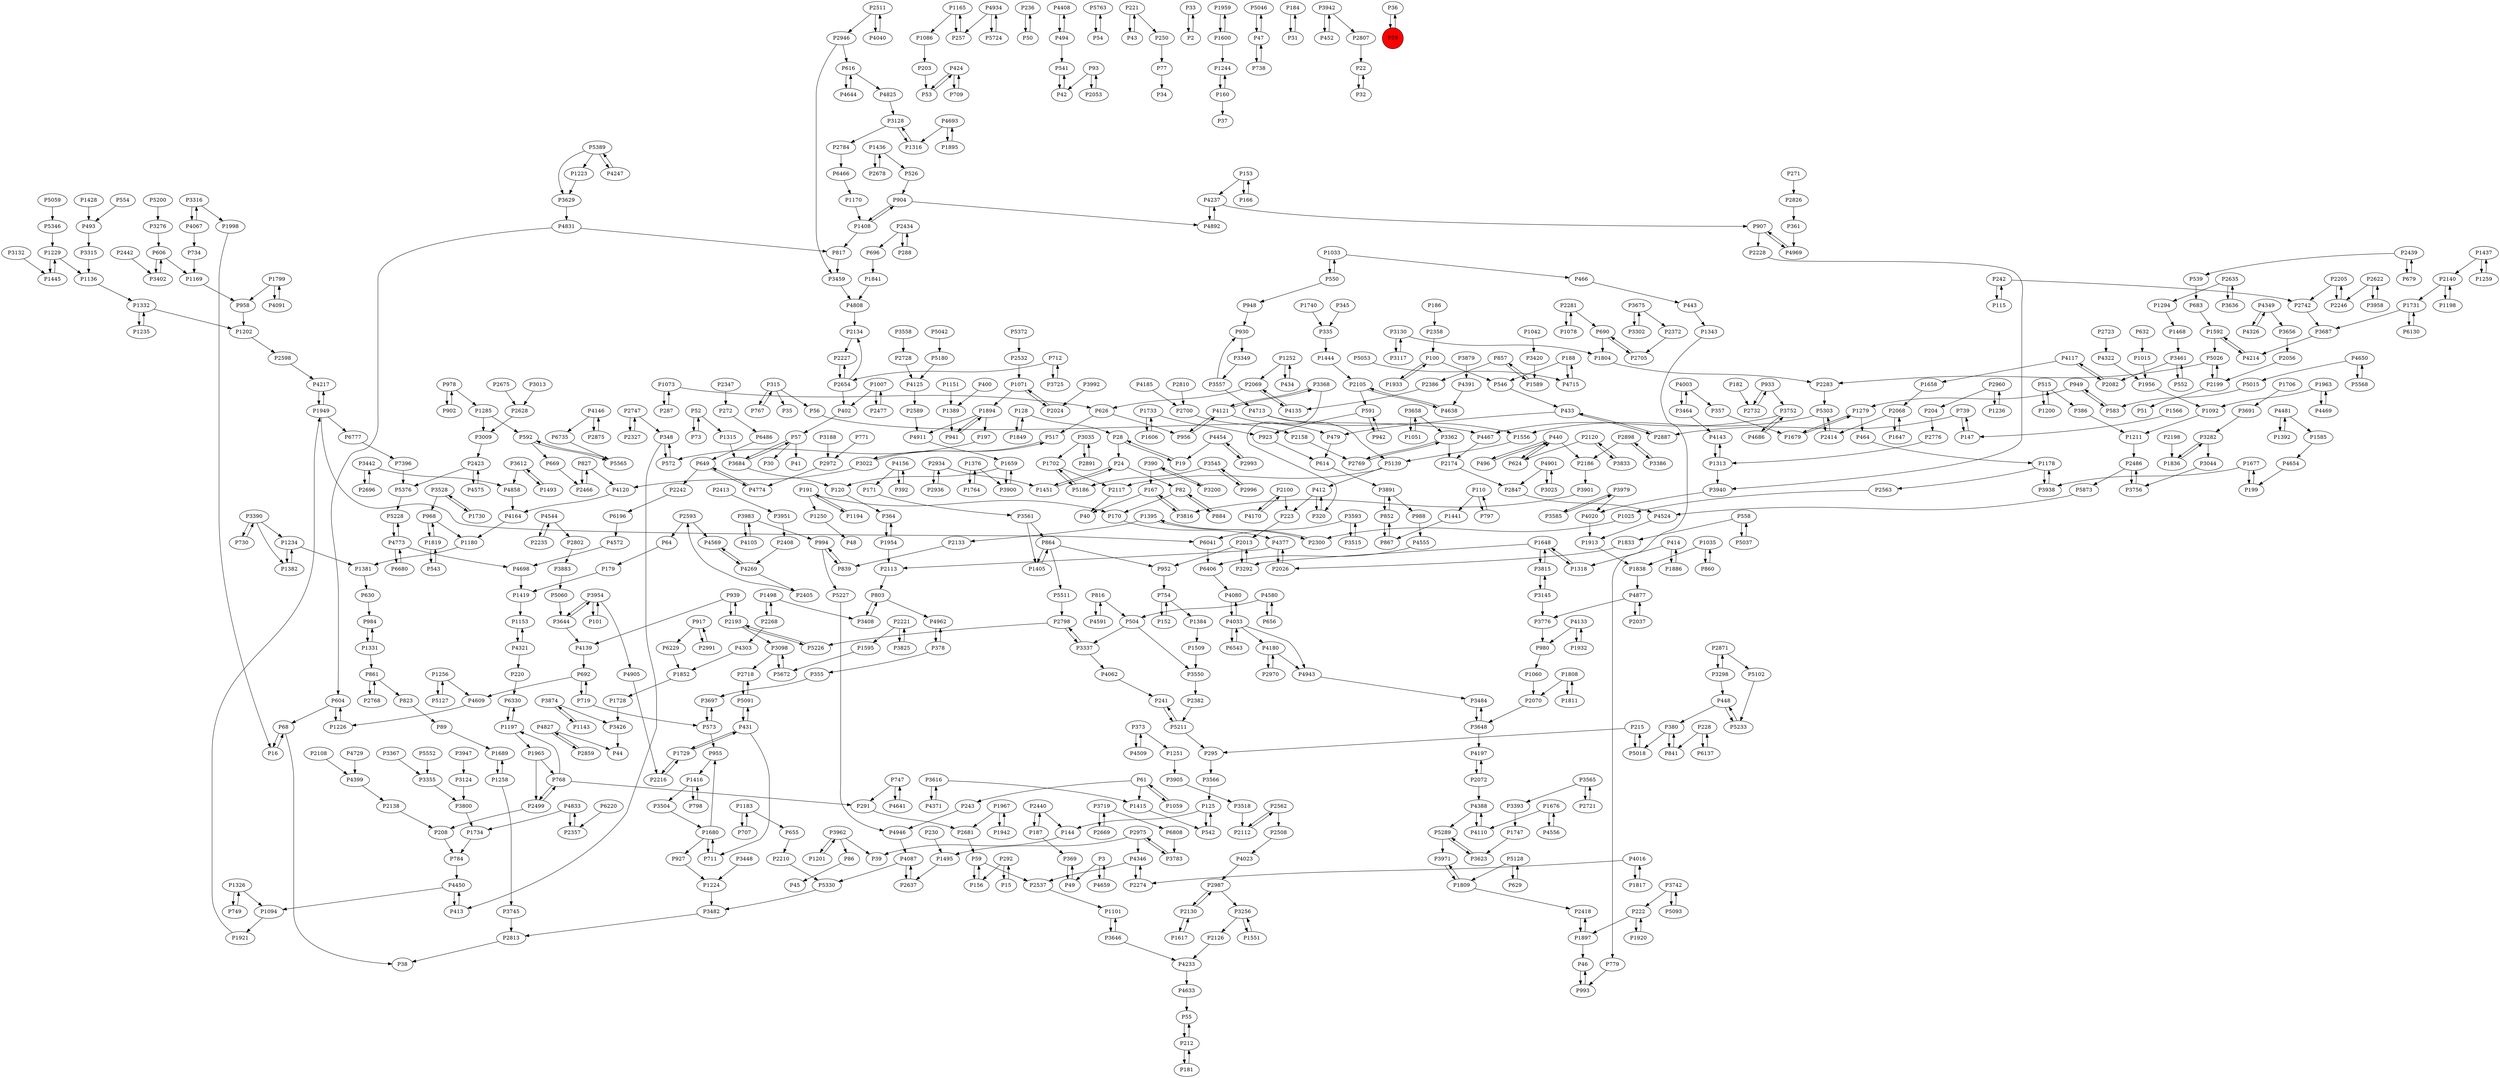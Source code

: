 digraph {
	P1428 -> P493
	P5873 -> P4524
	P1211 -> P2486
	P4133 -> P1932
	P1498 -> P3408
	P1921 -> P1949
	P433 -> P479
	P2442 -> P3402
	P968 -> P1180
	P1256 -> P5127
	P3188 -> P2972
	P4877 -> P2037
	P3905 -> P3518
	P1315 -> P3684
	P6196 -> P4572
	P424 -> P53
	P2072 -> P4197
	P2358 -> P100
	P816 -> P4591
	P5303 -> P1556
	P4962 -> P378
	P2802 -> P3883
	P2696 -> P3442
	P1392 -> P4481
	P1007 -> P2477
	P6680 -> P4773
	P1258 -> P1689
	P2300 -> P1395
	P4143 -> P1313
	P1702 -> P5186
	P355 -> P3697
	P1731 -> P3687
	P3992 -> P2024
	P1165 -> P257
	P89 -> P1689
	P3130 -> P1804
	P4654 -> P199
	P3282 -> P3044
	P504 -> P3337
	P3958 -> P2622
	P4033 -> P6543
	P4575 -> P2423
	P236 -> P50
	P3783 -> P2975
	P2327 -> P2747
	P939 -> P2193
	P2946 -> P3459
	P907 -> P2228
	P816 -> P504
	P4408 -> P494
	P3117 -> P3130
	P1007 -> P402
	P839 -> P994
	P5042 -> P5180
	P5763 -> P54
	P357 -> P1679
	P1747 -> P3623
	P3697 -> P573
	P3691 -> P3282
	P616 -> P4644
	P1376 -> P1764
	P2440 -> P144
	P4033 -> P4180
	P4197 -> P2072
	P221 -> P43
	P5211 -> P241
	P1252 -> P434
	P242 -> P115
	P554 -> P493
	P4105 -> P3983
	P591 -> P923
	P33 -> P2
	P768 -> P1197
	P2654 -> P2134
	P4020 -> P1913
	P320 -> P412
	P504 -> P3550
	P3954 -> P101
	P2747 -> P2327
	P1959 -> P1600
	P1676 -> P4556
	P1804 -> P2283
	P4121 -> P956
	P2728 -> P4125
	P3648 -> P4197
	P1234 -> P1381
	P4773 -> P4698
	P2700 -> P2158
	P5211 -> P295
	P4825 -> P3128
	P4391 -> P4638
	P5128 -> P1809
	P3900 -> P1659
	P2130 -> P2987
	P2871 -> P3298
	P2134 -> P2227
	P3719 -> P6808
	P4729 -> P4399
	P1033 -> P466
	P52 -> P1315
	P4349 -> P3656
	P5289 -> P3623
	P2130 -> P1617
	P364 -> P1954
	P5376 -> P5228
	P2108 -> P4399
	P5046 -> P47
	P2477 -> P1007
	P1689 -> P1258
	P3302 -> P3675
	P3362 -> P2769
	P2486 -> P5873
	P3883 -> P5060
	P1894 -> P197
	P2056 -> P2199
	P335 -> P1444
	P292 -> P15
	P3461 -> P552
	P1092 -> P1211
	P6777 -> P7396
	P3646 -> P4233
	P3528 -> P968
	P754 -> P1384
	P558 -> P5037
	P184 -> P31
	P3464 -> P4003
	P1384 -> P1509
	P2440 -> P187
	P1731 -> P6130
	P2268 -> P4303
	P1331 -> P984
	P1416 -> P798
	P4237 -> P4892
	P2993 -> P4454
	P228 -> P6137
	P2227 -> P2654
	P1819 -> P968
	P2439 -> P539
	P3616 -> P4371
	P5139 -> P412
	P4087 -> P2637
	P4715 -> P188
	P2070 -> P3648
	P4117 -> P2082
	P626 -> P517
	P3951 -> P2408
	P4371 -> P3616
	P2705 -> P690
	P42 -> P541
	P1234 -> P1382
	P4833 -> P1734
	P1251 -> P3905
	P1954 -> P2113
	P1897 -> P2418
	P2221 -> P1595
	P215 -> P5018
	P1235 -> P1332
	P3282 -> P1836
	P68 -> P16
	P1551 -> P3256
	P3776 -> P980
	P712 -> P2654
	P827 -> P2466
	P440 -> P496
	P3022 -> P4120
	P199 -> P1677
	P1965 -> P768
	P4125 -> P2589
	P1963 -> P4469
	P2681 -> P59
	P1437 -> P2140
	P2382 -> P5211
	P160 -> P1244
	P2423 -> P5376
	P1728 -> P3426
	P827 -> P4120
	P696 -> P1841
	P3504 -> P1680
	P424 -> P709
	P5060 -> P3644
	P414 -> P1318
	P1416 -> P3504
	P2423 -> P4575
	P1153 -> P4321
	P4217 -> P1949
	P798 -> P1416
	P1493 -> P3612
	P2960 -> P1236
	P3745 -> P2813
	P431 -> P1729
	P719 -> P573
	P2499 -> P768
	P4349 -> P4326
	P4556 -> P1676
	P128 -> P1849
	P1509 -> P3550
	P1706 -> P3691
	P4120 -> P4164
	P2120 -> P624
	P3545 -> P2996
	P2198 -> P1836
	P1658 -> P2068
	P994 -> P5227
	P2589 -> P4911
	P448 -> P380
	P3426 -> P44
	P380 -> P841
	P4650 -> P5568
	P2199 -> P51
	P179 -> P1419
	P412 -> P223
	P170 -> P4377
	P558 -> P1833
	P984 -> P1331
	P3644 -> P3954
	P4773 -> P6680
	P1198 -> P2140
	P4033 -> P4943
	P1956 -> P1092
	P864 -> P5511
	P4237 -> P907
	P378 -> P4962
	P3942 -> P452
	P2511 -> P4040
	P4214 -> P1592
	P867 -> P852
	P955 -> P1416
	P1734 -> P784
	P5568 -> P4650
	P1256 -> P4609
	P4269 -> P4569
	P4650 -> P5015
	P2871 -> P5102
	P978 -> P902
	P110 -> P1441
	P2026 -> P4377
	P861 -> P2768
	P3145 -> P3776
	P86 -> P45
	P864 -> P952
	P2563 -> P1025
	P3130 -> P3117
	P1729 -> P431
	P3557 -> P930
	P994 -> P839
	P59 -> P2537
	P7396 -> P5376
	P592 -> P669
	P100 -> P1933
	P215 -> P295
	P4633 -> P55
	P952 -> P754
	P626 -> P956
	P5026 -> P2199
	P784 -> P4450
	P242 -> P2742
	P5226 -> P2193
	P496 -> P440
	P2268 -> P1498
	P4641 -> P747
	P4698 -> P1419
	P649 -> P2242
	P3337 -> P2798
	P1259 -> P1437
	P823 -> P89
	P257 -> P1165
	P3013 -> P2628
	P1331 -> P861
	P4833 -> P2357
	P2635 -> P3636
	P4644 -> P616
	P4524 -> P1913
	P101 -> P3954
	P4544 -> P2235
	P3742 -> P5093
	P949 -> P583
	P949 -> P1279
	P187 -> P2440
	P181 -> P212
	P2 -> P33
	P380 -> P5018
	P36 -> P29
	P43 -> P221
	P3962 -> P86
	P3593 -> P6041
	P412 -> P320
	P1648 -> P3292
	P4934 -> P257
	P52 -> P73
	P857 -> P1589
	P1836 -> P3282
	P152 -> P754
	P3684 -> P120
	P2975 -> P4346
	P2798 -> P3337
	P6130 -> P1731
	P1963 -> P1092
	P4139 -> P692
	P604 -> P1226
	P904 -> P1408
	P1468 -> P3461
	P2117 -> P40
	P1316 -> P3128
	P1967 -> P2681
	P767 -> P315
	P4946 -> P4087
	P1051 -> P3658
	P2975 -> P3783
	P884 -> P82
	P1659 -> P3900
	P5511 -> P2798
	P3938 -> P1178
	P3292 -> P2013
	P4638 -> P2105
	P82 -> P884
	P4934 -> P5724
	P1733 -> P1606
	P1419 -> P1153
	P1808 -> P1811
	P3464 -> P4143
	P1223 -> P3629
	P573 -> P3697
	P1740 -> P335
	P3962 -> P1201
	P541 -> P42
	P1852 -> P1728
	P1197 -> P6330
	P2486 -> P3756
	P3979 -> P3585
	P1933 -> P100
	P5372 -> P2532
	P3800 -> P1734
	P1733 -> P923
	P2205 -> P2246
	P1849 -> P128
	P16 -> P68
	P4170 -> P2100
	P6220 -> P2357
	P4454 -> P2993
	P4831 -> P604
	P452 -> P3942
	P295 -> P3566
	P1183 -> P655
	P3528 -> P1730
	P734 -> P1169
	P4713 -> P1556
	P2946 -> P616
	P1498 -> P2268
	P1897 -> P46
	P3515 -> P3593
	P930 -> P3349
	P156 -> P59
	P15 -> P292
	P4831 -> P817
	P4693 -> P1895
	P1676 -> P4110
	P4016 -> P2274
	P2466 -> P827
	P2069 -> P626
	P2593 -> P64
	P583 -> P949
	P3891 -> P988
	P4388 -> P5289
	P3393 -> P1747
	P3593 -> P3515
	P902 -> P978
	P4377 -> P2026
	P1382 -> P1234
	P1680 -> P955
	P2274 -> P4346
	P2408 -> P4269
	P1932 -> P4133
	P5059 -> P5346
	P649 -> P4774
	P5552 -> P3355
	P2622 -> P2246
	P1025 -> P2300
	P768 -> P291
	P3962 -> P39
	P3256 -> P2126
	P4080 -> P4033
	P3585 -> P3979
	P6735 -> P5565
	P3719 -> P2669
	P2898 -> P2186
	P1405 -> P864
	P771 -> P2972
	P841 -> P380
	P271 -> P2826
	P1178 -> P3938
	P5091 -> P2718
	P1332 -> P1202
	P3566 -> P125
	P5228 -> P4773
	P4110 -> P4388
	P288 -> P2434
	P907 -> P4969
	P2120 -> P3833
	P904 -> P4892
	P390 -> P3200
	P2898 -> P3386
	P2140 -> P1198
	P5037 -> P558
	P2622 -> P3958
	P348 -> P413
	P1073 -> P626
	P191 -> P1250
	P4591 -> P816
	P291 -> P2681
	P4827 -> P2859
	P182 -> P2732
	P4388 -> P4110
	P604 -> P68
	P515 -> P386
	P1617 -> P2130
	P2807 -> P22
	P4033 -> P4080
	P2413 -> P3951
	P1659 -> P120
	P1566 -> P147
	P1165 -> P1086
	P440 -> P624
	P1965 -> P2499
	P1094 -> P1921
	P1183 -> P707
	P2193 -> P3098
	P315 -> P56
	P669 -> P2466
	P3044 -> P3756
	P171 -> P3561
	P3448 -> P1224
	P730 -> P3390
	P3983 -> P994
	P61 -> P243
	P4858 -> P4164
	P186 -> P2358
	P3658 -> P1051
	P3 -> P4659
	P1285 -> P592
	P3612 -> P1493
	P2024 -> P1071
	P57 -> P3684
	P2593 -> P4569
	P5015 -> P583
	P692 -> P4609
	P5389 -> P1223
	P1589 -> P857
	P1197 -> P1965
	P1178 -> P2563
	P4185 -> P2700
	P230 -> P1495
	P3612 -> P4858
	P1436 -> P526
	P515 -> P1200
	P4133 -> P980
	P392 -> P4156
	P624 -> P440
	P2970 -> P4180
	P2246 -> P2205
	P2072 -> P4388
	P550 -> P948
	P4135 -> P2069
	P2747 -> P348
	P5724 -> P4934
	P4609 -> P1226
	P958 -> P1202
	P3684 -> P57
	P250 -> P77
	P2105 -> P591
	P315 -> P35
	P6486 -> P649
	P3947 -> P3124
	P187 -> P369
	P4901 -> P3025
	P2875 -> P4146
	P2635 -> P1294
	P1920 -> P222
	P32 -> P22
	P2562 -> P2508
	P153 -> P166
	P1817 -> P4016
	P3891 -> P852
	P348 -> P572
	P4346 -> P2537
	P2826 -> P361
	P4774 -> P649
	P3386 -> P2898
	P1895 -> P4693
	P6229 -> P1852
	P552 -> P3461
	P3816 -> P167
	P3940 -> P4020
	P1236 -> P2960
	P4067 -> P3316
	P3124 -> P3800
	P3979 -> P4020
	P942 -> P591
	P3035 -> P2891
	P3983 -> P4105
	P2283 -> P5303
	P4003 -> P357
	P655 -> P2210
	P739 -> P2887
	P5128 -> P629
	P572 -> P348
	P550 -> P1033
	P3954 -> P3644
	P3098 -> P2718
	P3442 -> P2696
	P4003 -> P3464
	P2532 -> P1071
	P4892 -> P4237
	P448 -> P5233
	P1200 -> P515
	P5233 -> P448
	P208 -> P784
	P147 -> P739
	P3833 -> P2120
	P1202 -> P2598
	P1679 -> P1279
	P2013 -> P952
	P4164 -> P1180
	P1395 -> P2133
	P3752 -> P4686
	P2891 -> P3035
	P4686 -> P3752
	P115 -> P242
	P4040 -> P2511
	P1060 -> P2070
	P3408 -> P803
	P3390 -> P730
	P616 -> P4825
	P4399 -> P2138
	P3367 -> P3355
	P543 -> P1819
	P3298 -> P2871
	P2100 -> P4170
	P390 -> P167
	P50 -> P236
	P2934 -> P1451
	P3879 -> P4391
	P857 -> P2386
	P292 -> P156
	P2987 -> P3256
	P1194 -> P191
	P1180 -> P1381
	P1318 -> P1648
	P3658 -> P3362
	P4180 -> P4943
	P1229 -> P1445
	P431 -> P5091
	P2669 -> P3719
	P2511 -> P2946
	P1729 -> P2216
	P539 -> P683
	P188 -> P546
	P100 -> P546
	P3315 -> P1136
	P93 -> P42
	P2199 -> P5026
	P4454 -> P19
	P2810 -> P2700
	P1894 -> P4911
	P2813 -> P38
	P1799 -> P958
	P400 -> P1389
	P1294 -> P1468
	P1437 -> P1259
	P77 -> P34
	P3971 -> P1809
	P5346 -> P1229
	P1279 -> P1679
	P2216 -> P1729
	P2598 -> P4217
	P197 -> P572
	P3337 -> P4062
	P1415 -> P542
	P1838 -> P4877
	P3256 -> P1551
	P386 -> P1211
	P573 -> P955
	P2987 -> P2130
	P3545 -> P5186
	P3368 -> P320
	P2281 -> P1078
	P2434 -> P696
	P3815 -> P1648
	P1647 -> P2068
	P690 -> P1804
	P2053 -> P93
	P4509 -> P373
	P1015 -> P1956
	P4146 -> P2875
	P2386 -> P4135
	P860 -> P1035
	P434 -> P1252
	P6543 -> P4033
	P709 -> P424
	P1252 -> P2069
	P5127 -> P1256
	P1136 -> P1332
	P1381 -> P630
	P817 -> P3459
	P3687 -> P4214
	P864 -> P1405
	P28 -> P24
	P3035 -> P1702
	P1101 -> P3646
	P2372 -> P2705
	P3482 -> P2813
	P1279 -> P464
	P4911 -> P1659
	P3022 -> P517
	P3276 -> P606
	P188 -> P4715
	P1169 -> P958
	P1326 -> P749
	P191 -> P170
	P3298 -> P448
	P4247 -> P5389
	P2105 -> P4638
	P4377 -> P2113
	P3616 -> P1415
	P144 -> P39
	P369 -> P49
	P2439 -> P679
	P1170 -> P1408
	P3565 -> P2721
	P933 -> P2732
	P2158 -> P2769
	P1035 -> P860
	P2718 -> P5091
	P4544 -> P2802
	P2996 -> P3545
	P1764 -> P1376
	P2887 -> P433
	P1326 -> P1094
	P2193 -> P939
	P4877 -> P3776
	P3725 -> P712
	P1244 -> P160
	P1595 -> P5672
	P1648 -> P1318
	P3128 -> P1316
	P1886 -> P414
	P4580 -> P656
	P1451 -> P24
	P1677 -> P199
	P3752 -> P4467
	P6466 -> P1170
	P6330 -> P1197
	P3557 -> P4713
	P28 -> P19
	P402 -> P57
	P629 -> P5128
	P3420 -> P1589
	P2113 -> P803
	P2742 -> P3687
	P5053 -> P4715
	P61 -> P1059
	P3954 -> P4905
	P1942 -> P1967
	P1226 -> P604
	P2936 -> P2934
	P1949 -> P4217
	P1677 -> P3938
	P54 -> P5763
	P4321 -> P220
	P3442 -> P4858
	P3200 -> P390
	P1408 -> P904
	P4016 -> P1817
	P5026 -> P2283
	P1809 -> P2418
	P4091 -> P1799
	P2776 -> P1313
	P153 -> P4237
	P3316 -> P1998
	P1313 -> P4143
	P361 -> P4969
	P768 -> P2499
	P1258 -> P3745
	P2499 -> P208
	P221 -> P250
	P803 -> P3408
	P4580 -> P504
	P526 -> P904
	P494 -> P4408
	P2537 -> P1101
	P1441 -> P867
	P315 -> P767
	P4943 -> P3484
	P2798 -> P5226
	P5303 -> P2414
	P59 -> P156
	P2975 -> P1495
	P1556 -> P5139
	P923 -> P614
	P5186 -> P1702
	P2769 -> P3362
	P3362 -> P2174
	P3 -> P49
	P4156 -> P392
	P4233 -> P4633
	P978 -> P1285
	P2205 -> P2742
	P1250 -> P48
	P707 -> P1183
	P3942 -> P2807
	P5289 -> P3971
	P3675 -> P3302
	P272 -> P6486
	P4450 -> P413
	P2859 -> P4827
	P2405 -> P2593
	P1600 -> P1959
	P287 -> P1073
	P3558 -> P2728
	P2221 -> P3825
	P2934 -> P2936
	P4326 -> P4349
	P1033 -> P550
	P3459 -> P4808
	P2228 -> P3940
	P5200 -> P3276
	P1436 -> P2678
	P4905 -> P2216
	P3025 -> P4901
	P2174 -> P2847
	P1495 -> P2637
	P61 -> P1415
	P2082 -> P4117
	P3815 -> P3145
	P1395 -> P2300
	P3648 -> P3484
	P1201 -> P3962
	P1332 -> P1235
	P1071 -> P1894
	P939 -> P4139
	P692 -> P719
	P656 -> P4580
	P3742 -> P222
	P443 -> P1343
	P373 -> P1251
	P68 -> P38
	P1086 -> P203
	P797 -> P110
	P948 -> P930
	P1285 -> P3009
	P494 -> P541
	P493 -> P3315
	P1592 -> P4214
	P6406 -> P4080
	P46 -> P993
	P1229 -> P1136
	P1313 -> P3940
	P1949 -> P6041
	P3561 -> P1405
	P191 -> P1194
	P3145 -> P3815
	P2847 -> P4524
	P4322 -> P1956
	P24 -> P1451
	P927 -> P1224
	P464 -> P1178
	P2138 -> P208
	P220 -> P6330
	P3756 -> P2486
	P5102 -> P5233
	P19 -> P28
	P5018 -> P215
	P1408 -> P817
	P2972 -> P4774
	P212 -> P181
	P3636 -> P2635
	P2068 -> P2414
	P1444 -> P2105
	P4062 -> P241
	P433 -> P2887
	P2768 -> P861
	P591 -> P942
	P1949 -> P6777
	P3518 -> P2112
	P6808 -> P3783
	P1585 -> P4654
	P222 -> P1897
	P3901 -> P3816
	P3644 -> P4139
	P747 -> P291
	P1811 -> P1808
	P1592 -> P5026
	P228 -> P841
	P5389 -> P4247
	P3675 -> P2372
	P167 -> P40
	P2069 -> P4135
	P542 -> P125
	P431 -> P711
	P2210 -> P5330
	P4808 -> P2134
	P2723 -> P4322
	P1799 -> P4091
	P3825 -> P2221
	P128 -> P28
	P2242 -> P6196
	P5093 -> P3742
	P4087 -> P5330
	P3349 -> P3557
	P3402 -> P606
	P2414 -> P5303
	P203 -> P53
	P4067 -> P734
	P4269 -> P2405
	P712 -> P3725
	P5330 -> P3482
	P4023 -> P2987
	P110 -> P797
	P5139 -> P2117
	P2100 -> P223
	P373 -> P4509
	P749 -> P1326
	P3368 -> P4121
	P2721 -> P3565
	P1841 -> P4808
	P1648 -> P3815
	P2112 -> P2562
	P1808 -> P2070
	P2732 -> P933
	P754 -> P152
	P2678 -> P1436
	P4303 -> P1852
	P1833 -> P2026
	P3461 -> P2082
	P466 -> P443
	P4121 -> P3368
	P4693 -> P1316
	P1954 -> P364
	P2418 -> P1897
	P592 -> P5565
	P3132 -> P1445
	P4555 -> P6406
	P4481 -> P1392
	P988 -> P4555
	P1376 -> P3900
	P1998 -> P16
	P1151 -> P1389
	P1819 -> P543
	P73 -> P52
	P1071 -> P2024
	P5091 -> P431
	P2193 -> P5226
	P2784 -> P6466
	P5227 -> P4946
	P3128 -> P2784
	P4572 -> P4698
	P3009 -> P2423
	P414 -> P1886
	P606 -> P1169
	P2068 -> P1647
	P2991 -> P917
	P3629 -> P4831
	P57 -> P41
	P167 -> P3816
	P4569 -> P4269
	P4180 -> P2970
	P630 -> P984
	P968 -> P1819
	P1606 -> P1733
	P47 -> P5046
	P690 -> P2705
	P2562 -> P2112
	P4901 -> P2847
	P120 -> P364
	P479 -> P614
	P3623 -> P5289
	P852 -> P867
	P3355 -> P3800
	P223 -> P2013
	P64 -> P179
	P1894 -> P941
	P22 -> P32
	P3484 -> P3648
	P3874 -> P1143
	P803 -> P4962
	P31 -> P184
	P24 -> P82
	P917 -> P2991
	P166 -> P153
	P345 -> P335
	P160 -> P37
	P243 -> P4946
	P5389 -> P3629
	P2037 -> P4877
	P378 -> P355
	P1224 -> P3482
	P5565 -> P592
	P2960 -> P204
	P125 -> P144
	P4450 -> P1094
	P3390 -> P1234
	P2347 -> P272
	P57 -> P30
	P4321 -> P1153
	P6041 -> P6406
	P1702 -> P2117
	P1035 -> P1838
	P47 -> P738
	P212 -> P55
	P980 -> P1060
	P719 -> P692
	P3561 -> P864
	P4117 -> P1658
	P2637 -> P4087
	P2434 -> P288
	P1343 -> P779
	P2654 -> P402
	P1143 -> P3874
	P4481 -> P1585
	P1600 -> P1244
	P56 -> P4467
	P2235 -> P4544
	P4713 -> P5139
	P6137 -> P228
	P683 -> P1592
	P1073 -> P287
	P4346 -> P2274
	P49 -> P369
	P3098 -> P5672
	P125 -> P542
	P4659 -> P3
	P3550 -> P2382
	P2013 -> P3292
	P2126 -> P4233
	P779 -> P993
	P606 -> P3402
	P2654 -> P2227
	P739 -> P147
	P517 -> P3022
	P3565 -> P3393
	P4156 -> P171
	P2140 -> P1731
	P679 -> P2439
	P632 -> P1015
	P3390 -> P1382
	P1389 -> P941
	P3646 -> P1101
	P1680 -> P927
	P917 -> P6229
	P933 -> P3752
	P546 -> P433
	P993 -> P46
	P1445 -> P1229
	P440 -> P2186
	P956 -> P4121
	P1042 -> P3420
	P738 -> P47
	P3656 -> P2056
	P413 -> P4450
	P711 -> P1680
	P2133 -> P839
	P747 -> P4641
	P1059 -> P61
	P2675 -> P2628
	P204 -> P2776
	P2186 -> P3901
	P1078 -> P2281
	P53 -> P424
	P1809 -> P3971
	P614 -> P3891
	P4773 -> P5228
	P241 -> P5211
	P5180 -> P4125
	P1680 -> P711
	P4121 -> P479
	P55 -> P212
	P1730 -> P3528
	P4469 -> P1963
	P82 -> P170
	P4146 -> P6735
	P222 -> P1920
	P3316 -> P4067
	P2281 -> P690
	P93 -> P2053
	P1967 -> P1942
	P941 -> P1894
	P2508 -> P4023
	P3874 -> P3426
	P2357 -> P4833
	P861 -> P823
	P852 -> P3891
	P4827 -> P44
	P29 -> P36
	P5672 -> P3098
	P4969 -> P907
	P2628 -> P3009
	P1913 -> P1838
	P4467 -> P2174
	P29 [shape=circle]
	P29 [style=filled]
	P29 [fillcolor=red]
}